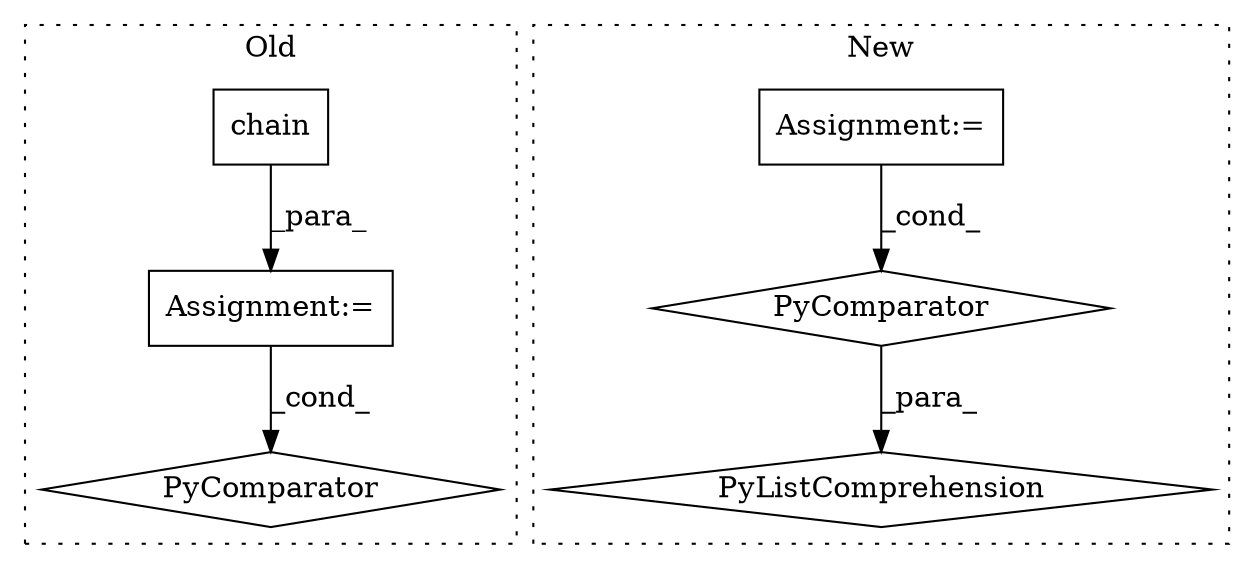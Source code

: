 digraph G {
subgraph cluster0 {
1 [label="chain" a="32" s="979,991" l="6,1" shape="box"];
4 [label="Assignment:=" a="7" s="963" l="1" shape="box"];
6 [label="PyComparator" a="113" s="1234" l="40" shape="diamond"];
label = "Old";
style="dotted";
}
subgraph cluster1 {
2 [label="PyListComprehension" a="109" s="1898" l="120" shape="diamond"];
3 [label="Assignment:=" a="7" s="1832" l="22" shape="box"];
5 [label="PyComparator" a="113" s="1986" l="24" shape="diamond"];
label = "New";
style="dotted";
}
1 -> 4 [label="_para_"];
3 -> 5 [label="_cond_"];
4 -> 6 [label="_cond_"];
5 -> 2 [label="_para_"];
}